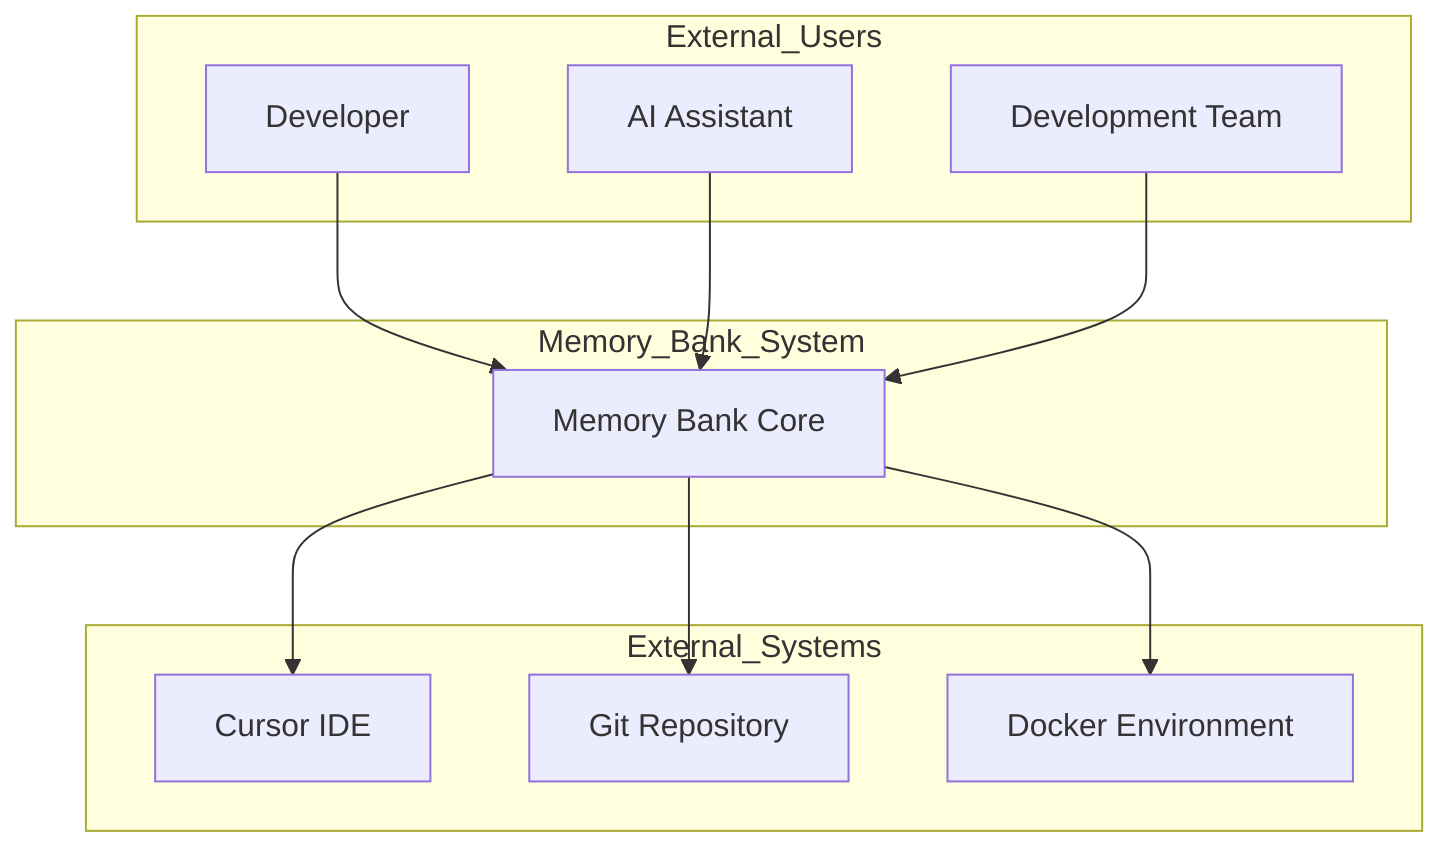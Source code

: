 graph TB
subgraph External_Users
DEV[Developer]
AI[AI Assistant]
TEAM[Development Team]
end

subgraph Memory_Bank_System
MB[Memory Bank Core]
end

subgraph External_Systems
CURSOR[Cursor IDE]
GIT[Git Repository]
DOCKER[Docker Environment]
end

DEV --> MB
AI --> MB
TEAM --> MB
MB --> CURSOR
MB --> GIT
MB --> DOCKER